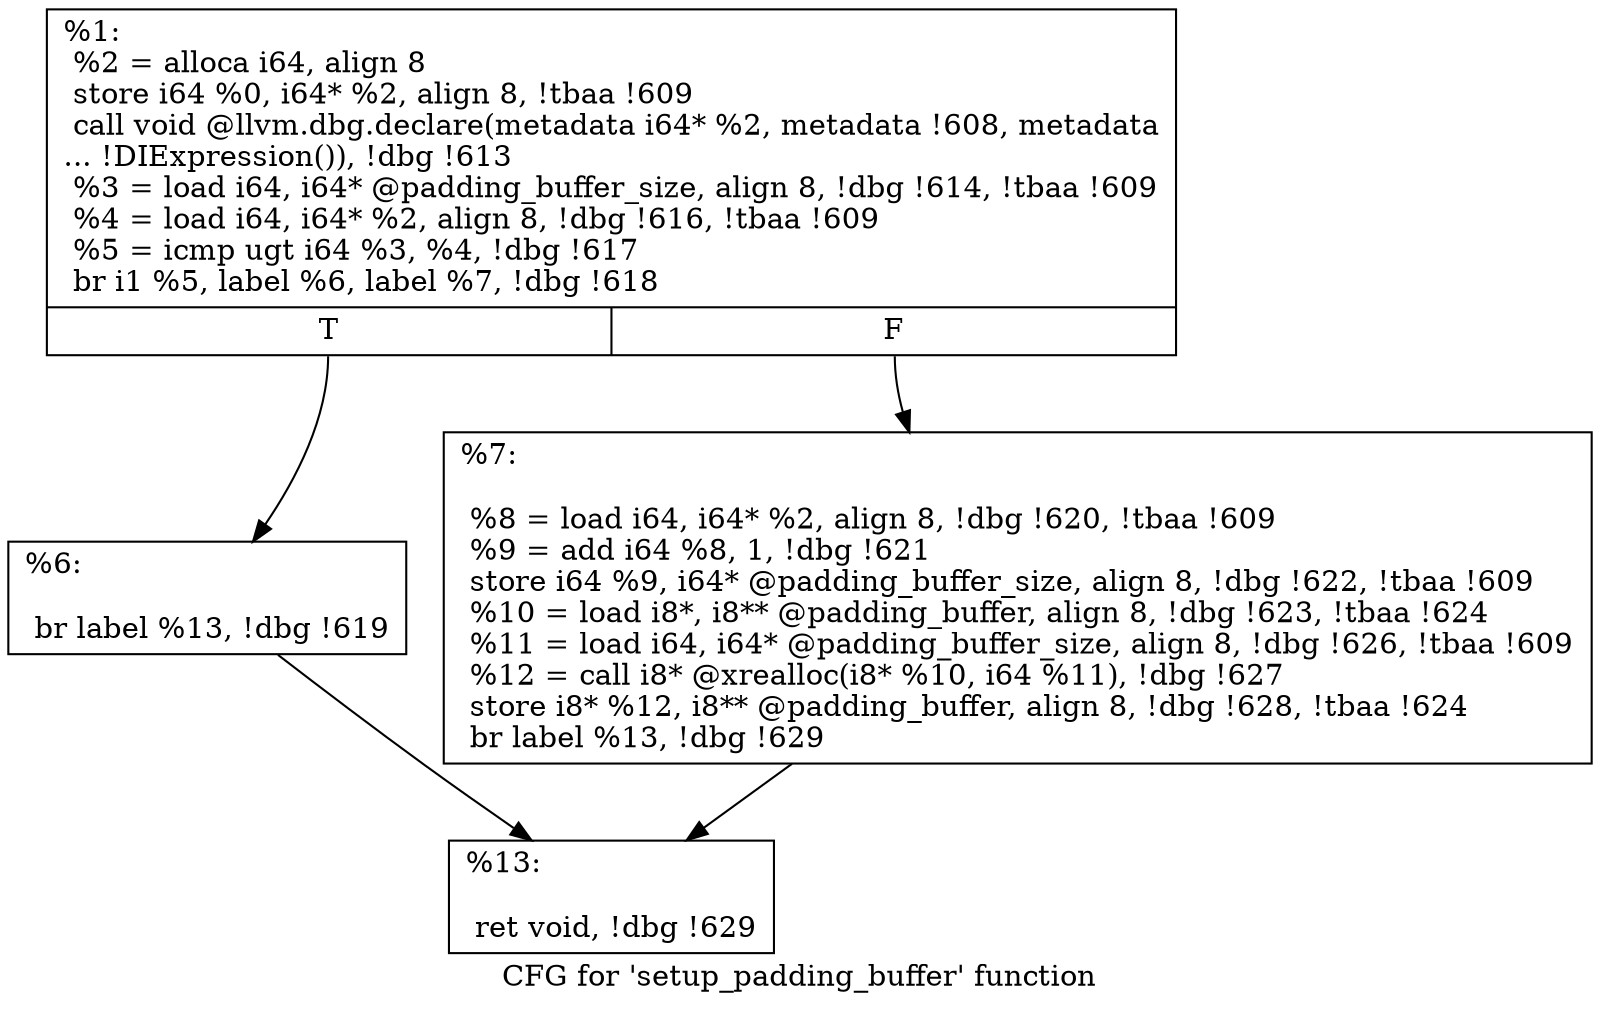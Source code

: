 digraph "CFG for 'setup_padding_buffer' function" {
	label="CFG for 'setup_padding_buffer' function";

	Node0xb5c930 [shape=record,label="{%1:\l  %2 = alloca i64, align 8\l  store i64 %0, i64* %2, align 8, !tbaa !609\l  call void @llvm.dbg.declare(metadata i64* %2, metadata !608, metadata\l... !DIExpression()), !dbg !613\l  %3 = load i64, i64* @padding_buffer_size, align 8, !dbg !614, !tbaa !609\l  %4 = load i64, i64* %2, align 8, !dbg !616, !tbaa !609\l  %5 = icmp ugt i64 %3, %4, !dbg !617\l  br i1 %5, label %6, label %7, !dbg !618\l|{<s0>T|<s1>F}}"];
	Node0xb5c930:s0 -> Node0xb40fc0;
	Node0xb5c930:s1 -> Node0xb41010;
	Node0xb40fc0 [shape=record,label="{%6:\l\l  br label %13, !dbg !619\l}"];
	Node0xb40fc0 -> Node0xb41060;
	Node0xb41010 [shape=record,label="{%7:\l\l  %8 = load i64, i64* %2, align 8, !dbg !620, !tbaa !609\l  %9 = add i64 %8, 1, !dbg !621\l  store i64 %9, i64* @padding_buffer_size, align 8, !dbg !622, !tbaa !609\l  %10 = load i8*, i8** @padding_buffer, align 8, !dbg !623, !tbaa !624\l  %11 = load i64, i64* @padding_buffer_size, align 8, !dbg !626, !tbaa !609\l  %12 = call i8* @xrealloc(i8* %10, i64 %11), !dbg !627\l  store i8* %12, i8** @padding_buffer, align 8, !dbg !628, !tbaa !624\l  br label %13, !dbg !629\l}"];
	Node0xb41010 -> Node0xb41060;
	Node0xb41060 [shape=record,label="{%13:\l\l  ret void, !dbg !629\l}"];
}
